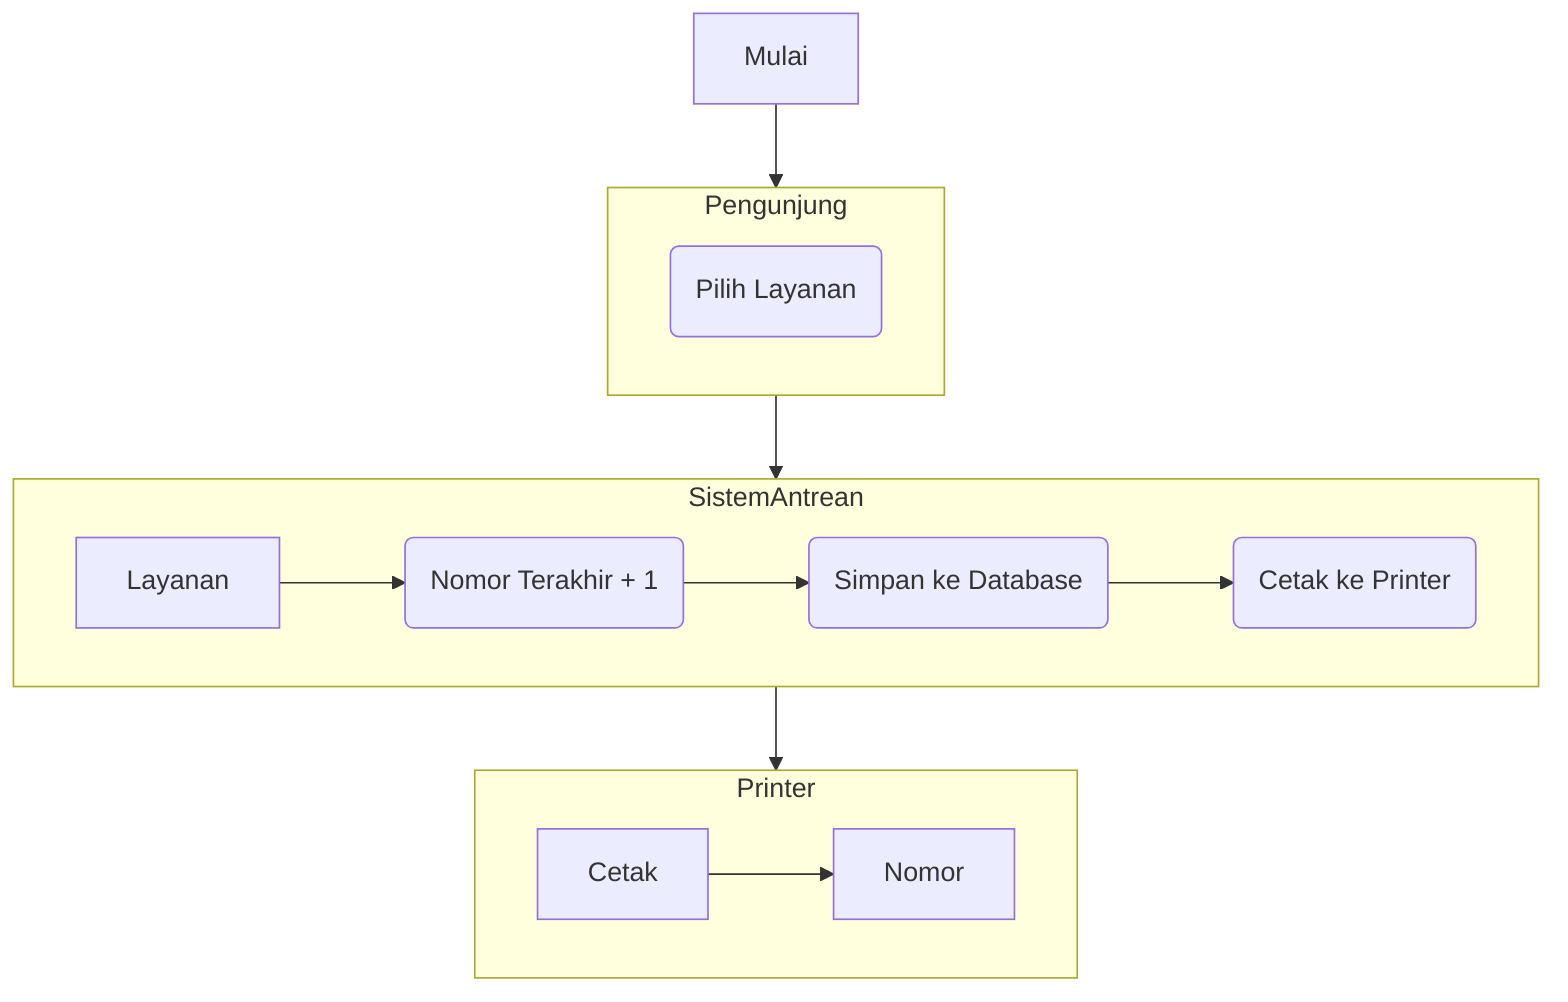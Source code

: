 flowchart TB
  Mulai-->Pengunjung
  Pengunjung-->SistemAntrean
  SistemAntrean-->Printer
  subgraph Pengunjung
    p1("Pilih Layanan")
  end  
  subgraph SistemAntrean
    Layanan-->s1("Nomor Terakhir + 1")-->s2("Simpan ke Database")-->s3("Cetak ke Printer")
  end
  subgraph Printer
    Cetak-->Nomor
  end